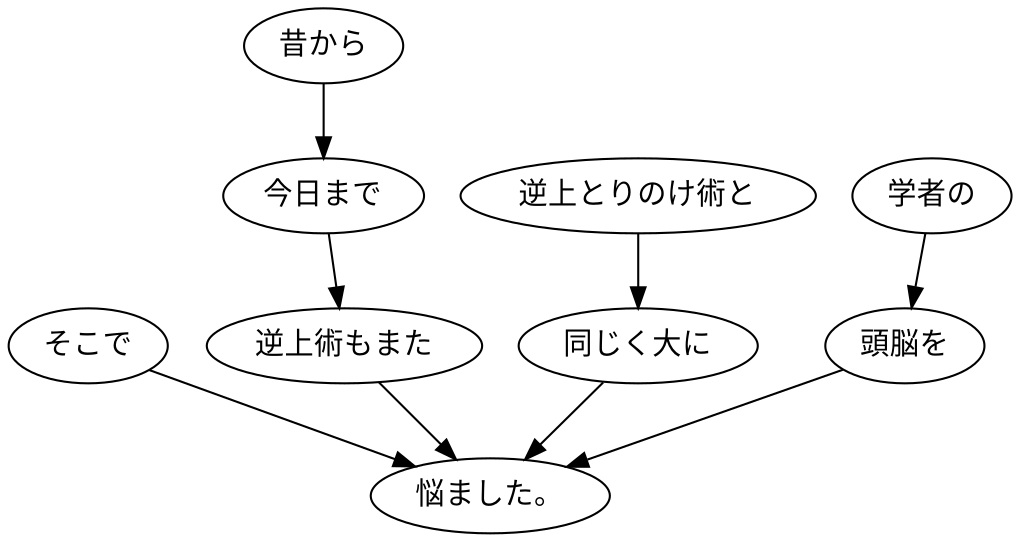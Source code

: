 digraph graph4891 {
	node0 [label="そこで"];
	node1 [label="昔から"];
	node2 [label="今日まで"];
	node3 [label="逆上術もまた"];
	node4 [label="逆上とりのけ術と"];
	node5 [label="同じく大に"];
	node6 [label="学者の"];
	node7 [label="頭脳を"];
	node8 [label="悩ました。"];
	node0 -> node8;
	node1 -> node2;
	node2 -> node3;
	node3 -> node8;
	node4 -> node5;
	node5 -> node8;
	node6 -> node7;
	node7 -> node8;
}
